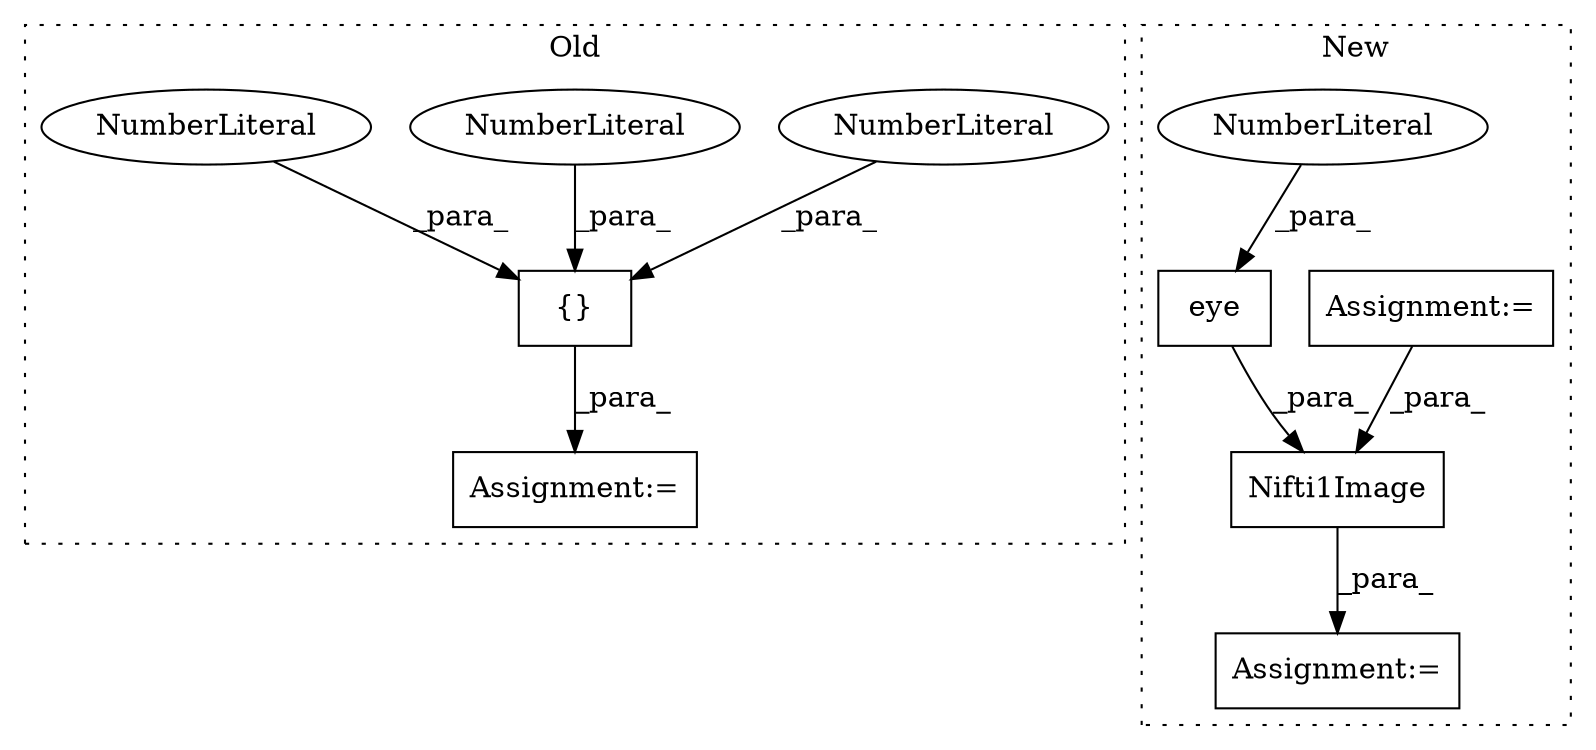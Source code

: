 digraph G {
subgraph cluster0 {
1 [label="{}" a="4" s="1257,1263" l="1,1" shape="box"];
5 [label="Assignment:=" a="7" s="1167" l="1" shape="box"];
6 [label="NumberLiteral" a="34" s="1258" l="1" shape="ellipse"];
7 [label="NumberLiteral" a="34" s="1260" l="1" shape="ellipse"];
8 [label="NumberLiteral" a="34" s="1262" l="1" shape="ellipse"];
label = "Old";
style="dotted";
}
subgraph cluster1 {
2 [label="Nifti1Image" a="32" s="1697,1730" l="12,1" shape="box"];
3 [label="Assignment:=" a="7" s="1688" l="1" shape="box"];
4 [label="Assignment:=" a="7" s="1542" l="1" shape="box"];
9 [label="eye" a="32" s="1724,1729" l="4,1" shape="box"];
10 [label="NumberLiteral" a="34" s="1728" l="1" shape="ellipse"];
label = "New";
style="dotted";
}
1 -> 5 [label="_para_"];
2 -> 3 [label="_para_"];
4 -> 2 [label="_para_"];
6 -> 1 [label="_para_"];
7 -> 1 [label="_para_"];
8 -> 1 [label="_para_"];
9 -> 2 [label="_para_"];
10 -> 9 [label="_para_"];
}